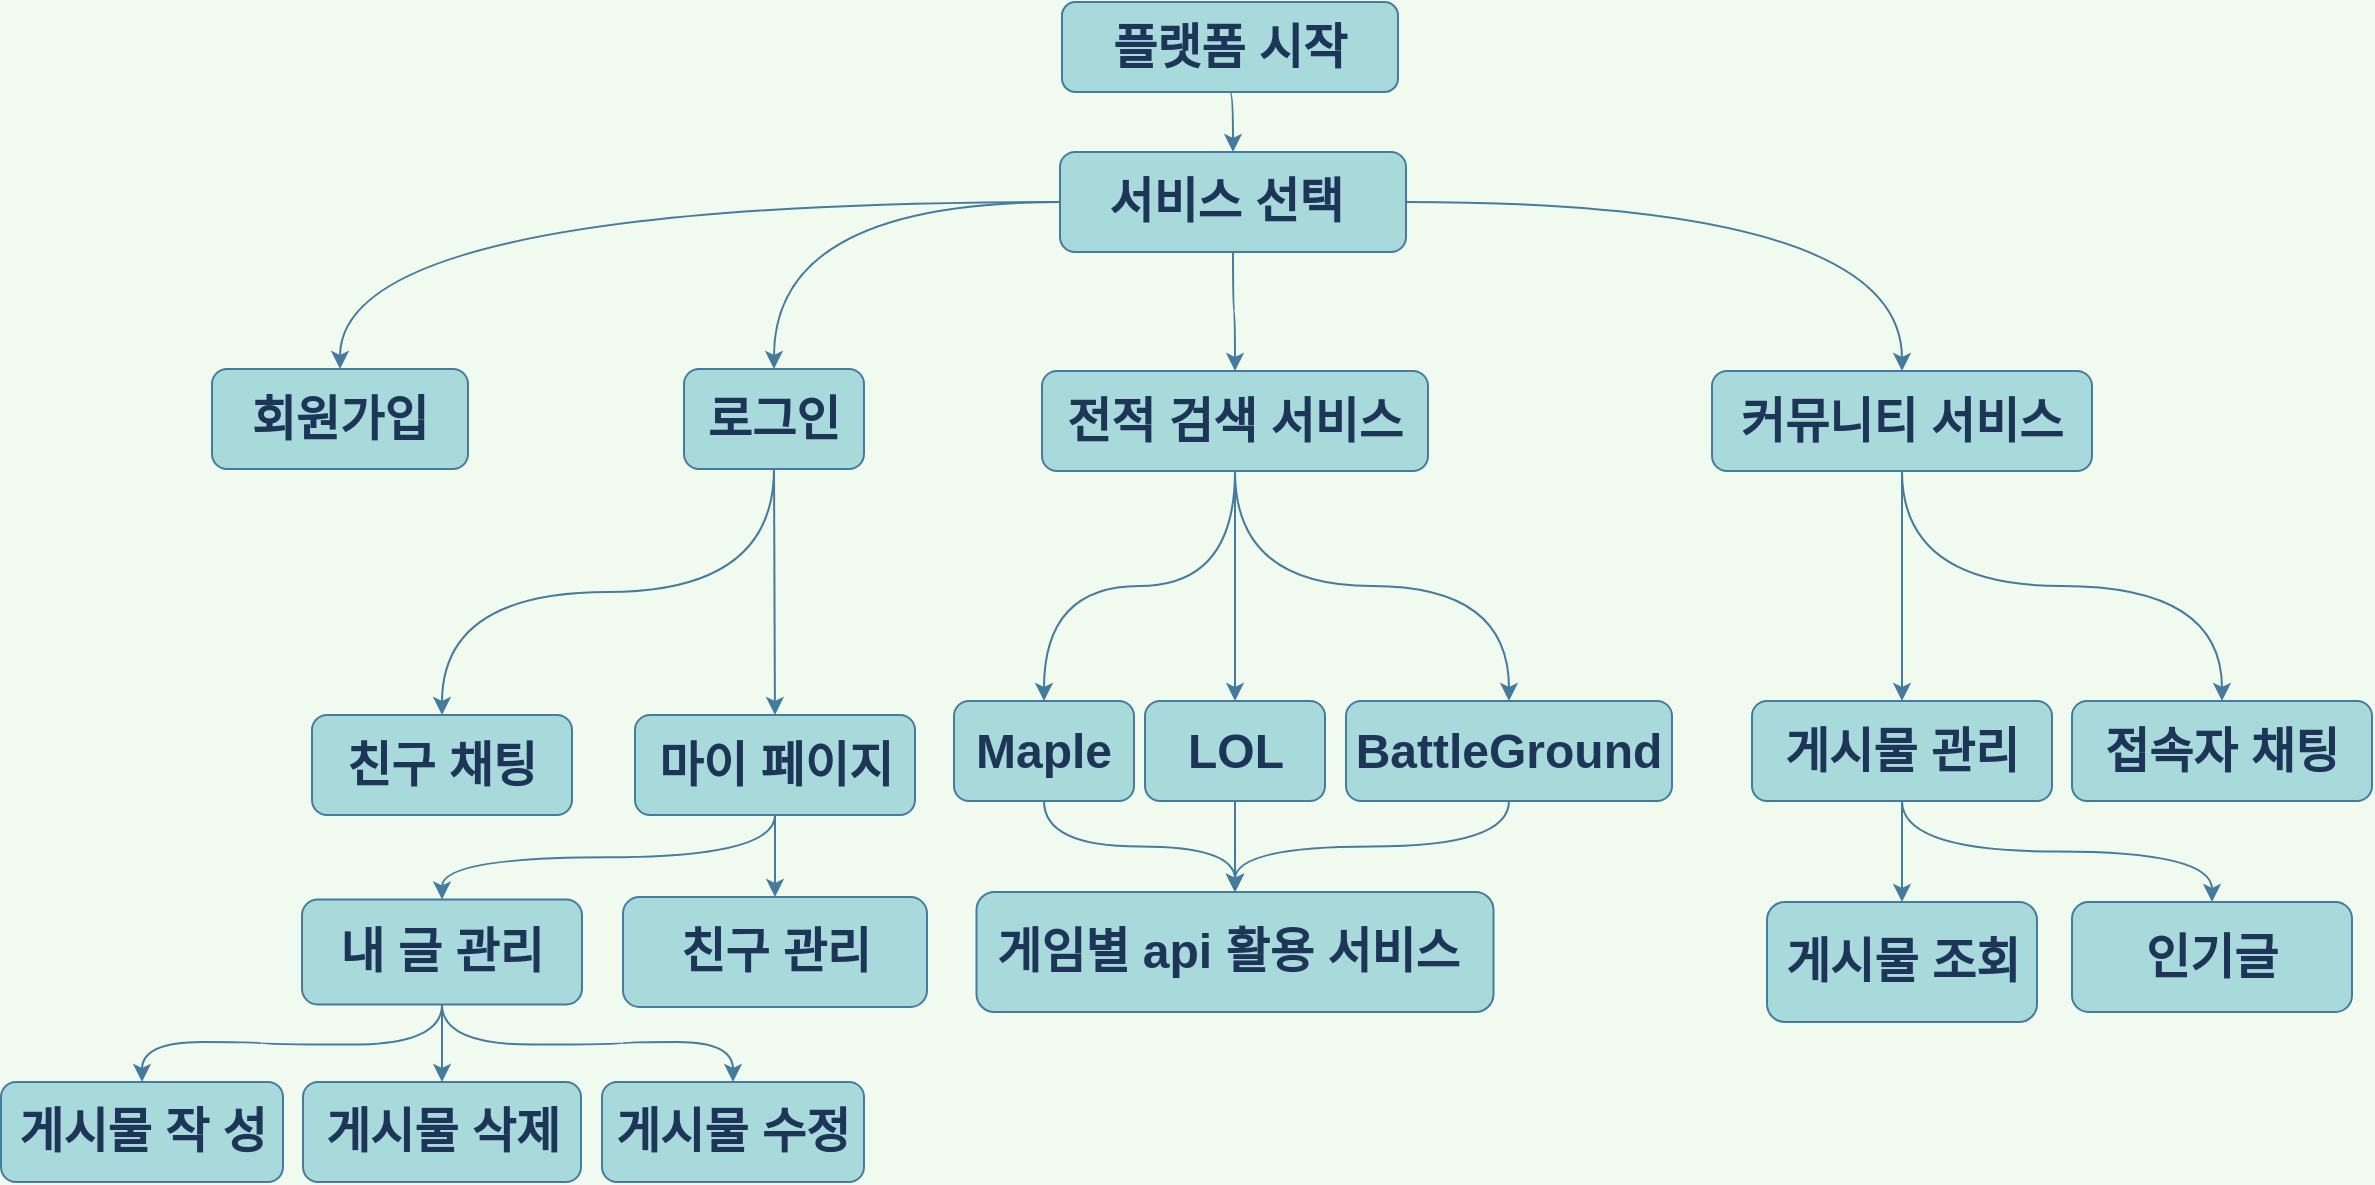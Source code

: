 <mxfile version="14.8.4" type="github">
  <diagram name="Page-1" id="2c0d36ab-eaac-3732-788b-9136903baeff">
    <mxGraphModel dx="1935" dy="1113" grid="1" gridSize="10" guides="1" tooltips="1" connect="1" arrows="1" fold="1" page="1" pageScale="1.5" pageWidth="1169" pageHeight="827" background="#F1FAEE" math="0" shadow="0">
      <root>
        <mxCell id="0" />
        <mxCell id="1" parent="0" />
        <mxCell id="4LDgfZjawk7CEWpmi5JP-204" style="edgeStyle=orthogonalEdgeStyle;orthogonalLoop=1;jettySize=auto;html=1;exitX=0.5;exitY=1;exitDx=0;exitDy=0;entryX=0.5;entryY=0;entryDx=0;entryDy=0;strokeColor=#457B9D;fontColor=#1D3557;labelBackgroundColor=#F1FAEE;curved=1;" edge="1" parent="1" source="4LDgfZjawk7CEWpmi5JP-123" target="4LDgfZjawk7CEWpmi5JP-130">
          <mxGeometry relative="1" as="geometry" />
        </mxCell>
        <mxCell id="4LDgfZjawk7CEWpmi5JP-123" value="&lt;font style=&quot;font-size: 24px&quot;&gt;&lt;b&gt;플랫폼 시작&lt;/b&gt;&lt;/font&gt;" style="whiteSpace=wrap;html=1;fillColor=#A8DADC;strokeColor=#457B9D;fontColor=#1D3557;rounded=1;" vertex="1" parent="1">
          <mxGeometry x="795" y="370" width="168" height="45" as="geometry" />
        </mxCell>
        <mxCell id="4LDgfZjawk7CEWpmi5JP-245" style="edgeStyle=orthogonalEdgeStyle;curved=1;rounded=1;orthogonalLoop=1;jettySize=auto;html=1;exitX=0.5;exitY=1;exitDx=0;exitDy=0;entryX=0.5;entryY=0;entryDx=0;entryDy=0;fontColor=#1D3557;strokeColor=#457B9D;fillColor=#A8DADC;" edge="1" parent="1" source="4LDgfZjawk7CEWpmi5JP-129" target="4LDgfZjawk7CEWpmi5JP-131">
          <mxGeometry relative="1" as="geometry" />
        </mxCell>
        <mxCell id="4LDgfZjawk7CEWpmi5JP-246" style="edgeStyle=orthogonalEdgeStyle;curved=1;rounded=1;orthogonalLoop=1;jettySize=auto;html=1;exitX=0.5;exitY=1;exitDx=0;exitDy=0;entryX=0.5;entryY=0;entryDx=0;entryDy=0;fontColor=#1D3557;strokeColor=#457B9D;fillColor=#A8DADC;" edge="1" parent="1" source="4LDgfZjawk7CEWpmi5JP-129" target="4LDgfZjawk7CEWpmi5JP-138">
          <mxGeometry relative="1" as="geometry" />
        </mxCell>
        <mxCell id="4LDgfZjawk7CEWpmi5JP-129" value="&lt;font style=&quot;font-size: 24px&quot;&gt;&lt;b&gt;로그인&lt;/b&gt;&lt;/font&gt;" style="whiteSpace=wrap;html=1;fillColor=#A8DADC;strokeColor=#457B9D;fontColor=#1D3557;rounded=1;" vertex="1" parent="1">
          <mxGeometry x="606" y="553.5" width="90" height="50" as="geometry" />
        </mxCell>
        <mxCell id="4LDgfZjawk7CEWpmi5JP-203" style="edgeStyle=orthogonalEdgeStyle;orthogonalLoop=1;jettySize=auto;html=1;exitX=0.5;exitY=1;exitDx=0;exitDy=0;entryX=0.5;entryY=0;entryDx=0;entryDy=0;strokeColor=#457B9D;fontColor=#1D3557;labelBackgroundColor=#F1FAEE;curved=1;" edge="1" parent="1" source="4LDgfZjawk7CEWpmi5JP-130" target="4LDgfZjawk7CEWpmi5JP-153">
          <mxGeometry relative="1" as="geometry" />
        </mxCell>
        <mxCell id="4LDgfZjawk7CEWpmi5JP-222" style="edgeStyle=orthogonalEdgeStyle;orthogonalLoop=1;jettySize=auto;html=1;exitX=0;exitY=0.5;exitDx=0;exitDy=0;entryX=0.5;entryY=0;entryDx=0;entryDy=0;strokeColor=#457B9D;fontColor=#1D3557;labelBackgroundColor=#F1FAEE;curved=1;" edge="1" parent="1" source="4LDgfZjawk7CEWpmi5JP-130" target="4LDgfZjawk7CEWpmi5JP-129">
          <mxGeometry relative="1" as="geometry" />
        </mxCell>
        <mxCell id="4LDgfZjawk7CEWpmi5JP-223" style="edgeStyle=orthogonalEdgeStyle;orthogonalLoop=1;jettySize=auto;html=1;exitX=0;exitY=0.5;exitDx=0;exitDy=0;entryX=0.5;entryY=0;entryDx=0;entryDy=0;strokeColor=#457B9D;fontColor=#1D3557;labelBackgroundColor=#F1FAEE;curved=1;" edge="1" parent="1" source="4LDgfZjawk7CEWpmi5JP-130" target="4LDgfZjawk7CEWpmi5JP-217">
          <mxGeometry relative="1" as="geometry" />
        </mxCell>
        <mxCell id="4LDgfZjawk7CEWpmi5JP-224" style="edgeStyle=orthogonalEdgeStyle;orthogonalLoop=1;jettySize=auto;html=1;exitX=1;exitY=0.5;exitDx=0;exitDy=0;entryX=0.5;entryY=0;entryDx=0;entryDy=0;strokeColor=#457B9D;fontColor=#1D3557;labelBackgroundColor=#F1FAEE;curved=1;" edge="1" parent="1" source="4LDgfZjawk7CEWpmi5JP-130" target="4LDgfZjawk7CEWpmi5JP-152">
          <mxGeometry relative="1" as="geometry" />
        </mxCell>
        <mxCell id="4LDgfZjawk7CEWpmi5JP-130" value="&lt;b&gt;&lt;font style=&quot;font-size: 24px&quot;&gt;서비스 선택&amp;nbsp;&lt;/font&gt;&lt;/b&gt;" style="whiteSpace=wrap;html=1;fillColor=#A8DADC;strokeColor=#457B9D;fontColor=#1D3557;rounded=1;" vertex="1" parent="1">
          <mxGeometry x="794" y="445" width="173" height="50" as="geometry" />
        </mxCell>
        <mxCell id="4LDgfZjawk7CEWpmi5JP-142" style="edgeStyle=orthogonalEdgeStyle;orthogonalLoop=1;jettySize=auto;html=1;exitX=0.5;exitY=1;exitDx=0;exitDy=0;entryX=0.5;entryY=0;entryDx=0;entryDy=0;strokeColor=#457B9D;fontColor=#1D3557;labelBackgroundColor=#F1FAEE;curved=1;" edge="1" parent="1" source="4LDgfZjawk7CEWpmi5JP-131" target="4LDgfZjawk7CEWpmi5JP-135">
          <mxGeometry relative="1" as="geometry" />
        </mxCell>
        <mxCell id="4LDgfZjawk7CEWpmi5JP-196" style="edgeStyle=orthogonalEdgeStyle;orthogonalLoop=1;jettySize=auto;html=1;exitX=0.5;exitY=1;exitDx=0;exitDy=0;strokeColor=#457B9D;fontColor=#1D3557;labelBackgroundColor=#F1FAEE;curved=1;" edge="1" parent="1" source="4LDgfZjawk7CEWpmi5JP-131" target="4LDgfZjawk7CEWpmi5JP-145">
          <mxGeometry relative="1" as="geometry" />
        </mxCell>
        <mxCell id="4LDgfZjawk7CEWpmi5JP-131" value="&lt;font style=&quot;font-size: 24px&quot;&gt;&lt;b&gt;마이 페이지&lt;/b&gt;&lt;/font&gt;" style="whiteSpace=wrap;html=1;fillColor=#A8DADC;strokeColor=#457B9D;fontColor=#1D3557;rounded=1;" vertex="1" parent="1">
          <mxGeometry x="581.5" y="726.5" width="140" height="50" as="geometry" />
        </mxCell>
        <mxCell id="4LDgfZjawk7CEWpmi5JP-135" value="&lt;b&gt;&lt;font style=&quot;font-size: 24px&quot;&gt;친구 관리&lt;/font&gt;&lt;/b&gt;" style="whiteSpace=wrap;html=1;fillColor=#A8DADC;strokeColor=#457B9D;fontColor=#1D3557;rounded=1;" vertex="1" parent="1">
          <mxGeometry x="575.5" y="817.5" width="152" height="55" as="geometry" />
        </mxCell>
        <mxCell id="4LDgfZjawk7CEWpmi5JP-138" value="&lt;b&gt;&lt;font style=&quot;font-size: 24px&quot;&gt;친구 채팅&lt;/font&gt;&lt;/b&gt;" style="whiteSpace=wrap;html=1;fillColor=#A8DADC;strokeColor=#457B9D;fontColor=#1D3557;rounded=1;" vertex="1" parent="1">
          <mxGeometry x="420" y="726.5" width="130" height="50" as="geometry" />
        </mxCell>
        <mxCell id="4LDgfZjawk7CEWpmi5JP-227" style="edgeStyle=orthogonalEdgeStyle;orthogonalLoop=1;jettySize=auto;html=1;exitX=0.5;exitY=1;exitDx=0;exitDy=0;entryX=0.5;entryY=0;entryDx=0;entryDy=0;strokeColor=#457B9D;fontColor=#1D3557;labelBackgroundColor=#F1FAEE;curved=1;" edge="1" parent="1" source="4LDgfZjawk7CEWpmi5JP-145" target="4LDgfZjawk7CEWpmi5JP-179">
          <mxGeometry relative="1" as="geometry" />
        </mxCell>
        <mxCell id="4LDgfZjawk7CEWpmi5JP-228" style="edgeStyle=orthogonalEdgeStyle;orthogonalLoop=1;jettySize=auto;html=1;exitX=0.5;exitY=1;exitDx=0;exitDy=0;entryX=0.5;entryY=0;entryDx=0;entryDy=0;strokeColor=#457B9D;fontColor=#1D3557;labelBackgroundColor=#F1FAEE;curved=1;" edge="1" parent="1" source="4LDgfZjawk7CEWpmi5JP-145" target="4LDgfZjawk7CEWpmi5JP-178">
          <mxGeometry relative="1" as="geometry" />
        </mxCell>
        <mxCell id="4LDgfZjawk7CEWpmi5JP-229" style="edgeStyle=orthogonalEdgeStyle;orthogonalLoop=1;jettySize=auto;html=1;exitX=0.5;exitY=1;exitDx=0;exitDy=0;entryX=0.5;entryY=0;entryDx=0;entryDy=0;strokeColor=#457B9D;fontColor=#1D3557;labelBackgroundColor=#F1FAEE;curved=1;" edge="1" parent="1" source="4LDgfZjawk7CEWpmi5JP-145" target="4LDgfZjawk7CEWpmi5JP-180">
          <mxGeometry relative="1" as="geometry" />
        </mxCell>
        <mxCell id="4LDgfZjawk7CEWpmi5JP-145" value="&lt;b&gt;&lt;font style=&quot;font-size: 24px&quot;&gt;내 글 관리&lt;/font&gt;&lt;/b&gt;" style="whiteSpace=wrap;html=1;fillColor=#A8DADC;strokeColor=#457B9D;fontColor=#1D3557;rounded=1;" vertex="1" parent="1">
          <mxGeometry x="415" y="818.75" width="140" height="52.5" as="geometry" />
        </mxCell>
        <mxCell id="4LDgfZjawk7CEWpmi5JP-209" style="edgeStyle=orthogonalEdgeStyle;orthogonalLoop=1;jettySize=auto;html=1;exitX=0.5;exitY=1;exitDx=0;exitDy=0;entryX=0.5;entryY=0;entryDx=0;entryDy=0;strokeColor=#457B9D;fontColor=#1D3557;labelBackgroundColor=#F1FAEE;curved=1;" edge="1" parent="1" source="4LDgfZjawk7CEWpmi5JP-152" target="4LDgfZjawk7CEWpmi5JP-167">
          <mxGeometry relative="1" as="geometry" />
        </mxCell>
        <mxCell id="4LDgfZjawk7CEWpmi5JP-240" style="edgeStyle=orthogonalEdgeStyle;orthogonalLoop=1;jettySize=auto;html=1;exitX=0.5;exitY=1;exitDx=0;exitDy=0;entryX=0.5;entryY=0;entryDx=0;entryDy=0;strokeColor=#457B9D;fontColor=#1D3557;labelBackgroundColor=#F1FAEE;curved=1;" edge="1" parent="1" source="4LDgfZjawk7CEWpmi5JP-152" target="4LDgfZjawk7CEWpmi5JP-239">
          <mxGeometry relative="1" as="geometry" />
        </mxCell>
        <mxCell id="4LDgfZjawk7CEWpmi5JP-152" value="&lt;font style=&quot;font-size: 24px&quot;&gt;&lt;b&gt;커뮤니티 서비스&lt;/b&gt;&lt;/font&gt;" style="whiteSpace=wrap;html=1;fillColor=#A8DADC;strokeColor=#457B9D;fontColor=#1D3557;rounded=1;" vertex="1" parent="1">
          <mxGeometry x="1120" y="554.5" width="190" height="50" as="geometry" />
        </mxCell>
        <mxCell id="4LDgfZjawk7CEWpmi5JP-158" style="edgeStyle=orthogonalEdgeStyle;orthogonalLoop=1;jettySize=auto;html=1;exitX=0.5;exitY=1;exitDx=0;exitDy=0;entryX=0.5;entryY=0;entryDx=0;entryDy=0;strokeColor=#457B9D;fontColor=#1D3557;labelBackgroundColor=#F1FAEE;curved=1;" edge="1" parent="1" source="4LDgfZjawk7CEWpmi5JP-153" target="4LDgfZjawk7CEWpmi5JP-156">
          <mxGeometry relative="1" as="geometry" />
        </mxCell>
        <mxCell id="4LDgfZjawk7CEWpmi5JP-191" style="edgeStyle=orthogonalEdgeStyle;orthogonalLoop=1;jettySize=auto;html=1;exitX=0.5;exitY=1;exitDx=0;exitDy=0;entryX=0.5;entryY=0;entryDx=0;entryDy=0;strokeColor=#457B9D;fontColor=#1D3557;labelBackgroundColor=#F1FAEE;curved=1;" edge="1" parent="1" source="4LDgfZjawk7CEWpmi5JP-153" target="4LDgfZjawk7CEWpmi5JP-154">
          <mxGeometry relative="1" as="geometry" />
        </mxCell>
        <mxCell id="4LDgfZjawk7CEWpmi5JP-192" style="edgeStyle=orthogonalEdgeStyle;orthogonalLoop=1;jettySize=auto;html=1;exitX=0.5;exitY=1;exitDx=0;exitDy=0;strokeColor=#457B9D;fontColor=#1D3557;labelBackgroundColor=#F1FAEE;curved=1;" edge="1" parent="1" source="4LDgfZjawk7CEWpmi5JP-153" target="4LDgfZjawk7CEWpmi5JP-155">
          <mxGeometry relative="1" as="geometry" />
        </mxCell>
        <mxCell id="4LDgfZjawk7CEWpmi5JP-153" value="&lt;font style=&quot;font-size: 24px&quot;&gt;&lt;b&gt;전적 검색 서비스&lt;/b&gt;&lt;/font&gt;" style="whiteSpace=wrap;html=1;fillColor=#A8DADC;strokeColor=#457B9D;fontColor=#1D3557;rounded=1;" vertex="1" parent="1">
          <mxGeometry x="785" y="554.5" width="193" height="50" as="geometry" />
        </mxCell>
        <mxCell id="4LDgfZjawk7CEWpmi5JP-249" style="edgeStyle=orthogonalEdgeStyle;curved=1;rounded=1;orthogonalLoop=1;jettySize=auto;html=1;exitX=0.5;exitY=1;exitDx=0;exitDy=0;entryX=0.5;entryY=0;entryDx=0;entryDy=0;fontColor=#1D3557;strokeColor=#457B9D;fillColor=#A8DADC;" edge="1" parent="1" source="4LDgfZjawk7CEWpmi5JP-154" target="4LDgfZjawk7CEWpmi5JP-241">
          <mxGeometry relative="1" as="geometry" />
        </mxCell>
        <mxCell id="4LDgfZjawk7CEWpmi5JP-154" value="&lt;b&gt;&lt;font style=&quot;font-size: 24px&quot;&gt;Maple&lt;/font&gt;&lt;/b&gt;" style="whiteSpace=wrap;html=1;fillColor=#A8DADC;strokeColor=#457B9D;fontColor=#1D3557;rounded=1;" vertex="1" parent="1">
          <mxGeometry x="741" y="719.5" width="90" height="50" as="geometry" />
        </mxCell>
        <mxCell id="4LDgfZjawk7CEWpmi5JP-248" style="edgeStyle=orthogonalEdgeStyle;curved=1;rounded=1;orthogonalLoop=1;jettySize=auto;html=1;exitX=0.5;exitY=1;exitDx=0;exitDy=0;entryX=0.5;entryY=0;entryDx=0;entryDy=0;fontColor=#1D3557;strokeColor=#457B9D;fillColor=#A8DADC;" edge="1" parent="1" source="4LDgfZjawk7CEWpmi5JP-155" target="4LDgfZjawk7CEWpmi5JP-241">
          <mxGeometry relative="1" as="geometry" />
        </mxCell>
        <mxCell id="4LDgfZjawk7CEWpmi5JP-155" value="&lt;b&gt;&lt;font style=&quot;font-size: 24px&quot;&gt;BattleGround&lt;/font&gt;&lt;/b&gt;" style="whiteSpace=wrap;html=1;fillColor=#A8DADC;strokeColor=#457B9D;fontColor=#1D3557;rounded=1;" vertex="1" parent="1">
          <mxGeometry x="937" y="719.5" width="163" height="50" as="geometry" />
        </mxCell>
        <mxCell id="4LDgfZjawk7CEWpmi5JP-247" style="edgeStyle=orthogonalEdgeStyle;curved=1;rounded=1;orthogonalLoop=1;jettySize=auto;html=1;entryX=0.5;entryY=0;entryDx=0;entryDy=0;fontColor=#1D3557;strokeColor=#457B9D;fillColor=#A8DADC;" edge="1" parent="1" source="4LDgfZjawk7CEWpmi5JP-156" target="4LDgfZjawk7CEWpmi5JP-241">
          <mxGeometry relative="1" as="geometry" />
        </mxCell>
        <mxCell id="4LDgfZjawk7CEWpmi5JP-156" value="&lt;b&gt;&lt;font style=&quot;font-size: 24px&quot;&gt;LOL&lt;/font&gt;&lt;/b&gt;" style="whiteSpace=wrap;html=1;fillColor=#A8DADC;strokeColor=#457B9D;fontColor=#1D3557;rounded=1;" vertex="1" parent="1">
          <mxGeometry x="836.5" y="719.5" width="90" height="50" as="geometry" />
        </mxCell>
        <mxCell id="4LDgfZjawk7CEWpmi5JP-166" value="&lt;b&gt;&lt;font style=&quot;font-size: 24px&quot;&gt;인기글&lt;/font&gt;&lt;/b&gt;" style="whiteSpace=wrap;html=1;fillColor=#A8DADC;strokeColor=#457B9D;fontColor=#1D3557;rounded=1;" vertex="1" parent="1">
          <mxGeometry x="1300" y="820" width="140" height="55" as="geometry" />
        </mxCell>
        <mxCell id="4LDgfZjawk7CEWpmi5JP-230" style="edgeStyle=orthogonalEdgeStyle;orthogonalLoop=1;jettySize=auto;html=1;exitX=0.5;exitY=1;exitDx=0;exitDy=0;strokeColor=#457B9D;fontColor=#1D3557;labelBackgroundColor=#F1FAEE;curved=1;" edge="1" parent="1" source="4LDgfZjawk7CEWpmi5JP-167" target="4LDgfZjawk7CEWpmi5JP-177">
          <mxGeometry relative="1" as="geometry" />
        </mxCell>
        <mxCell id="4LDgfZjawk7CEWpmi5JP-231" style="edgeStyle=orthogonalEdgeStyle;orthogonalLoop=1;jettySize=auto;html=1;exitX=0.5;exitY=1;exitDx=0;exitDy=0;entryX=0.5;entryY=0;entryDx=0;entryDy=0;strokeColor=#457B9D;fontColor=#1D3557;labelBackgroundColor=#F1FAEE;curved=1;" edge="1" parent="1" source="4LDgfZjawk7CEWpmi5JP-167" target="4LDgfZjawk7CEWpmi5JP-166">
          <mxGeometry relative="1" as="geometry" />
        </mxCell>
        <mxCell id="4LDgfZjawk7CEWpmi5JP-167" value="&lt;b&gt;&lt;font style=&quot;font-size: 24px&quot;&gt;게시물 관리&lt;/font&gt;&lt;/b&gt;" style="whiteSpace=wrap;html=1;fillColor=#A8DADC;strokeColor=#457B9D;fontColor=#1D3557;rounded=1;" vertex="1" parent="1">
          <mxGeometry x="1140" y="719.5" width="150" height="50" as="geometry" />
        </mxCell>
        <mxCell id="4LDgfZjawk7CEWpmi5JP-177" value="&lt;b&gt;&lt;font style=&quot;font-size: 24px&quot;&gt;게시물 조회&lt;/font&gt;&lt;/b&gt;" style="whiteSpace=wrap;html=1;fillColor=#A8DADC;strokeColor=#457B9D;fontColor=#1D3557;rounded=1;" vertex="1" parent="1">
          <mxGeometry x="1147.5" y="820" width="135" height="60" as="geometry" />
        </mxCell>
        <mxCell id="4LDgfZjawk7CEWpmi5JP-178" value="&lt;b&gt;&lt;font style=&quot;font-size: 24px&quot;&gt;게시물 수정&lt;/font&gt;&lt;/b&gt;" style="whiteSpace=wrap;html=1;fillColor=#A8DADC;strokeColor=#457B9D;fontColor=#1D3557;rounded=1;" vertex="1" parent="1">
          <mxGeometry x="565" y="910" width="131" height="50" as="geometry" />
        </mxCell>
        <mxCell id="4LDgfZjawk7CEWpmi5JP-179" value="&lt;font style=&quot;font-size: 24px&quot;&gt;&lt;b&gt;게시물 삭제&lt;/b&gt;&lt;/font&gt;" style="whiteSpace=wrap;html=1;fillColor=#A8DADC;strokeColor=#457B9D;fontColor=#1D3557;rounded=1;" vertex="1" parent="1">
          <mxGeometry x="415.5" y="910" width="139" height="50" as="geometry" />
        </mxCell>
        <mxCell id="4LDgfZjawk7CEWpmi5JP-180" value="&lt;b&gt;&lt;font style=&quot;font-size: 24px&quot;&gt;게시물 작&lt;span style=&quot;white-space: pre&quot;&gt;	&lt;/span&gt;성&lt;/font&gt;&lt;/b&gt;" style="whiteSpace=wrap;html=1;fillColor=#A8DADC;strokeColor=#457B9D;fontColor=#1D3557;rounded=1;" vertex="1" parent="1">
          <mxGeometry x="264.5" y="910" width="141" height="50" as="geometry" />
        </mxCell>
        <mxCell id="4LDgfZjawk7CEWpmi5JP-217" value="&lt;font style=&quot;font-size: 24px&quot;&gt;&lt;b&gt;회원가입&lt;/b&gt;&lt;/font&gt;" style="whiteSpace=wrap;html=1;fillColor=#A8DADC;strokeColor=#457B9D;fontColor=#1D3557;rounded=1;" vertex="1" parent="1">
          <mxGeometry x="370" y="553.5" width="128" height="50" as="geometry" />
        </mxCell>
        <mxCell id="4LDgfZjawk7CEWpmi5JP-239" value="&lt;b&gt;&lt;font style=&quot;font-size: 24px&quot;&gt;접속자 채팅&lt;/font&gt;&lt;/b&gt;" style="whiteSpace=wrap;html=1;fillColor=#A8DADC;strokeColor=#457B9D;fontColor=#1D3557;rounded=1;" vertex="1" parent="1">
          <mxGeometry x="1300" y="719.5" width="150" height="50" as="geometry" />
        </mxCell>
        <mxCell id="4LDgfZjawk7CEWpmi5JP-241" value="&lt;b&gt;&lt;font style=&quot;font-size: 24px&quot;&gt;게임별 api 활용 서비스&amp;nbsp;&lt;/font&gt;&lt;/b&gt;" style="whiteSpace=wrap;html=1;fillColor=#A8DADC;strokeColor=#457B9D;fontColor=#1D3557;rounded=1;" vertex="1" parent="1">
          <mxGeometry x="752.25" y="815" width="258.5" height="60" as="geometry" />
        </mxCell>
      </root>
    </mxGraphModel>
  </diagram>
</mxfile>

